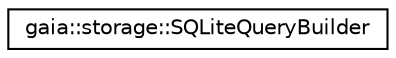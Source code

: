 digraph G
{
  edge [fontname="Helvetica",fontsize="10",labelfontname="Helvetica",labelfontsize="10"];
  node [fontname="Helvetica",fontsize="10",shape=record];
  rankdir=LR;
  Node1 [label="gaia::storage::SQLiteQueryBuilder",height=0.2,width=0.4,color="black", fillcolor="white", style="filled",URL="$d2/db2/classgaia_1_1storage_1_1_s_q_lite_query_builder.html",tooltip="This is a convience class that helps build SQL queries to be sent to SQLiteDatabase objects..."];
}
